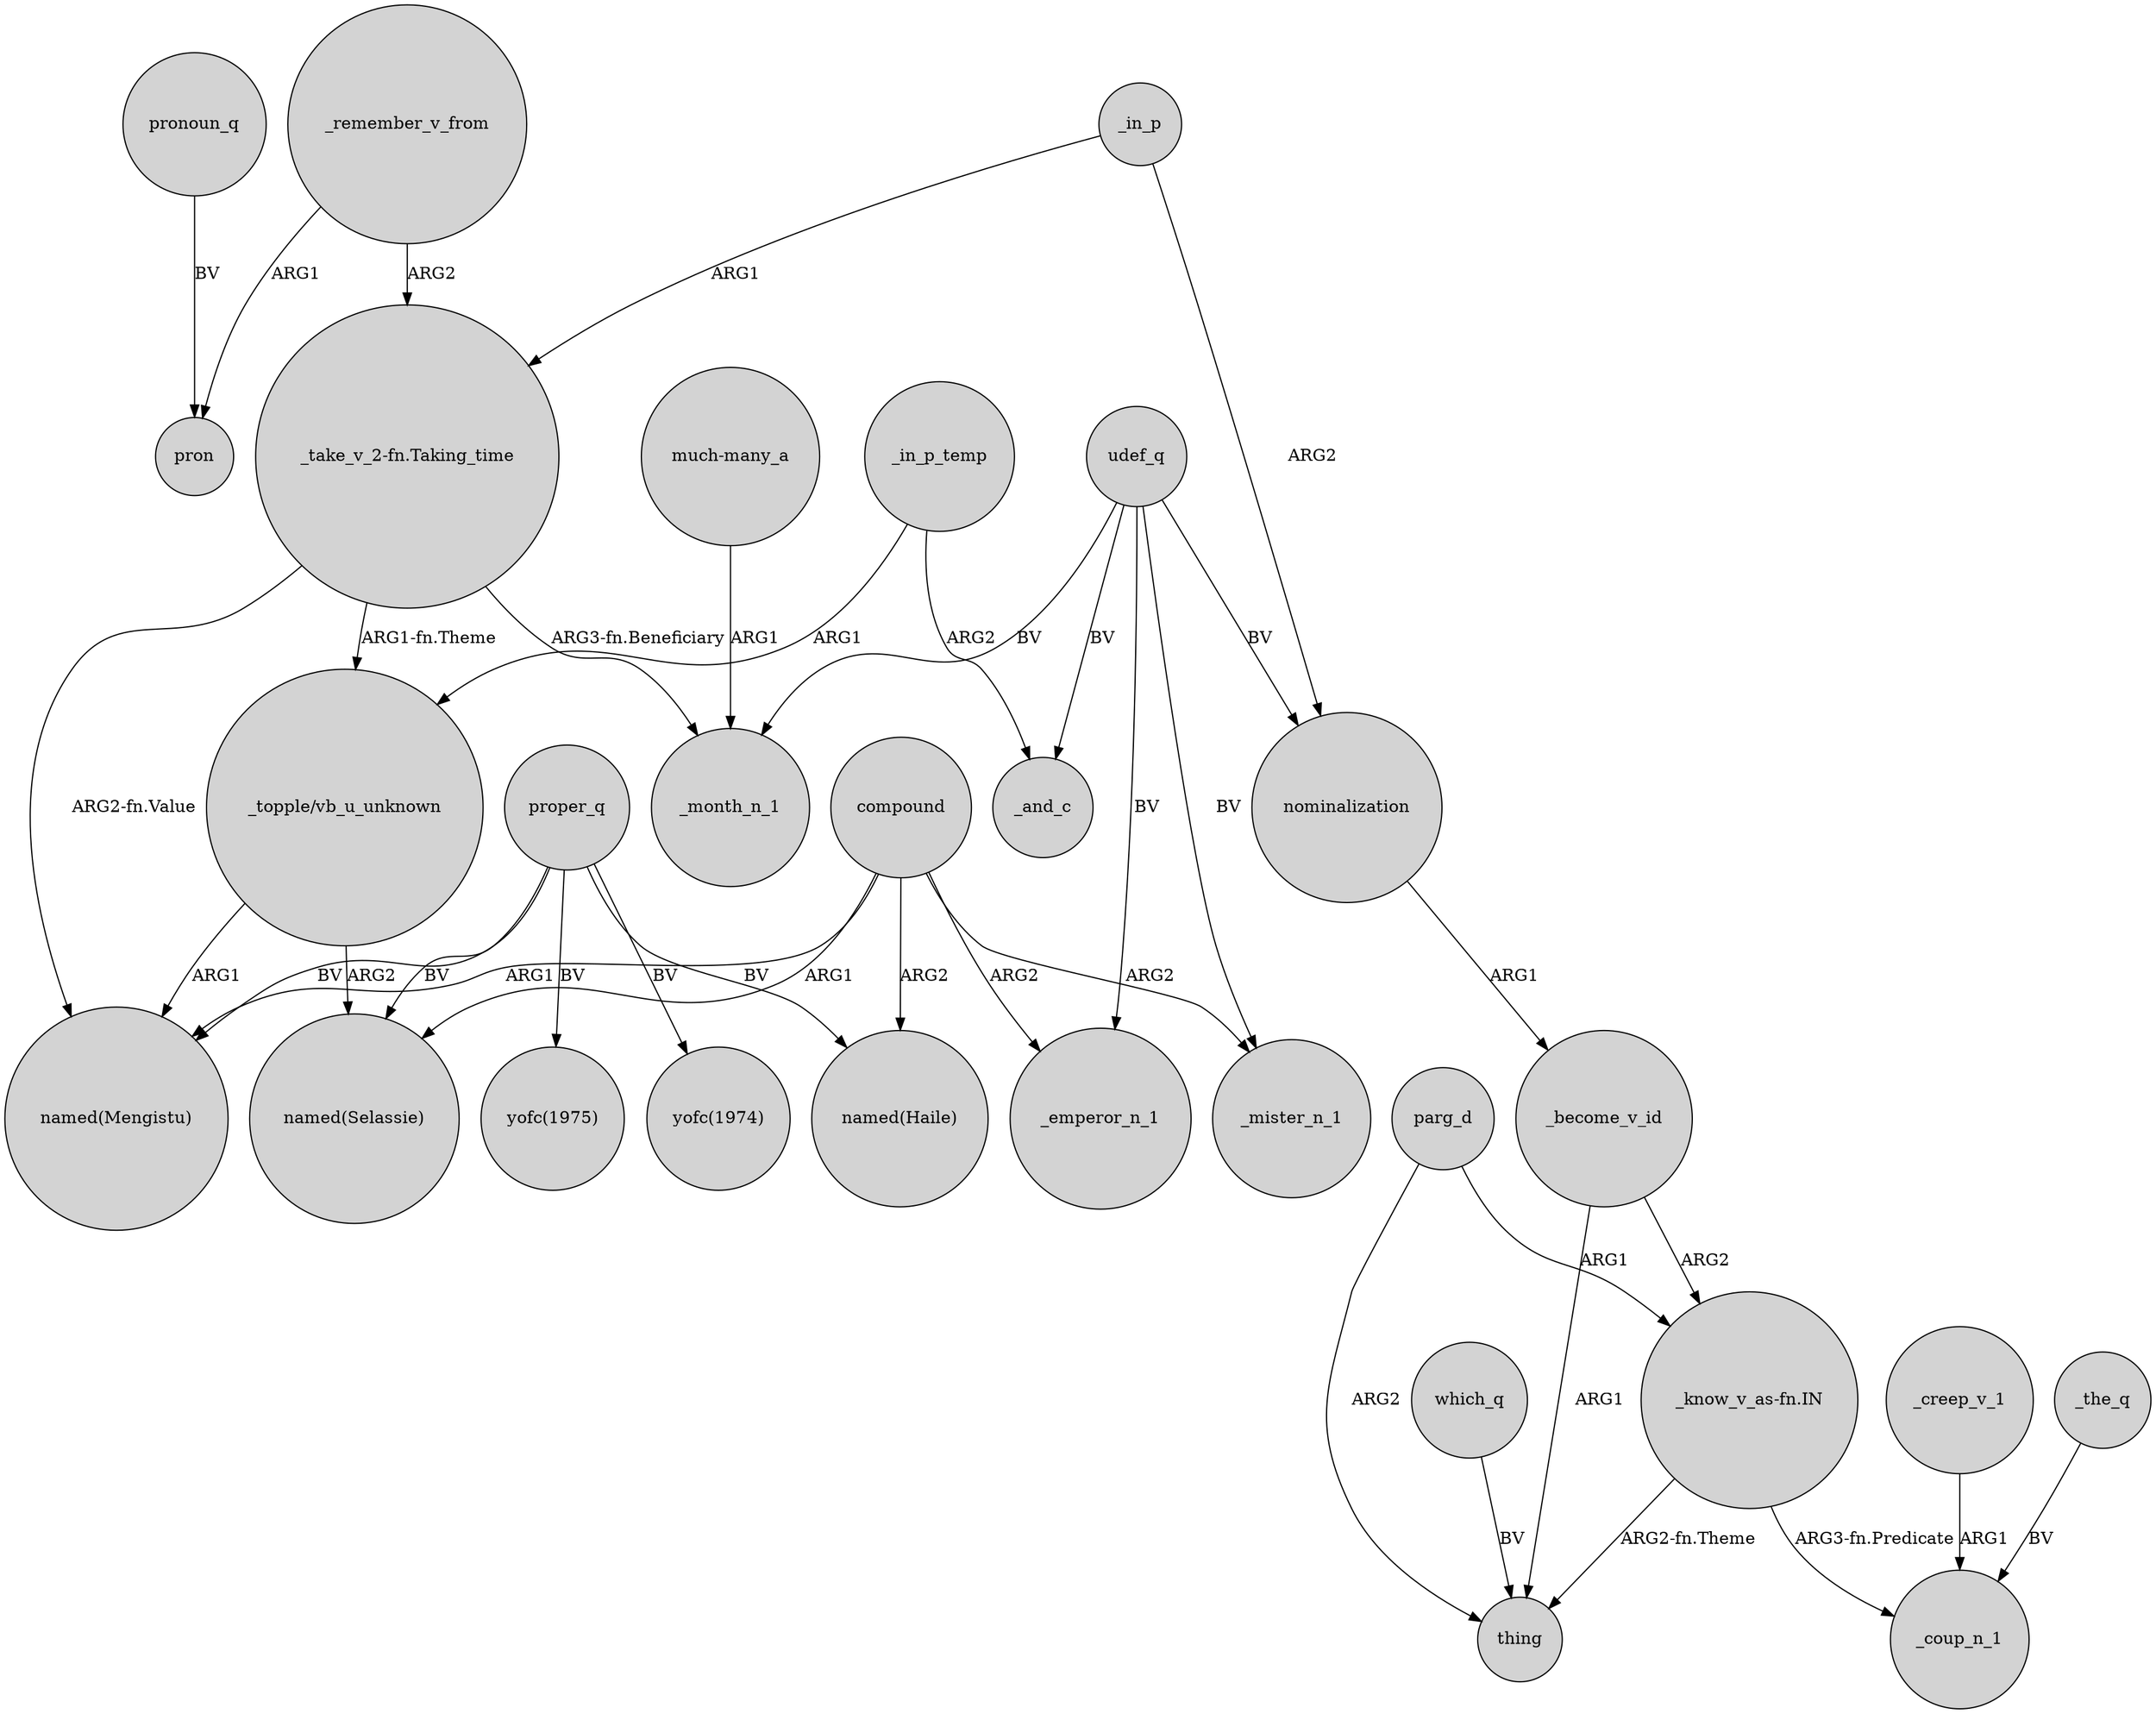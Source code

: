 digraph {
	node [shape=circle style=filled]
	_remember_v_from -> "_take_v_2-fn.Taking_time" [label=ARG2]
	"_know_v_as-fn.IN" -> thing [label="ARG2-fn.Theme"]
	_creep_v_1 -> _coup_n_1 [label=ARG1]
	parg_d -> thing [label=ARG2]
	_the_q -> _coup_n_1 [label=BV]
	proper_q -> "yofc(1975)" [label=BV]
	compound -> _mister_n_1 [label=ARG2]
	proper_q -> "named(Mengistu)" [label=BV]
	proper_q -> "named(Selassie)" [label=BV]
	udef_q -> _mister_n_1 [label=BV]
	compound -> _emperor_n_1 [label=ARG2]
	parg_d -> "_know_v_as-fn.IN" [label=ARG1]
	compound -> "named(Selassie)" [label=ARG1]
	"_topple/vb_u_unknown" -> "named(Mengistu)" [label=ARG1]
	"_topple/vb_u_unknown" -> "named(Selassie)" [label=ARG2]
	_in_p_temp -> "_topple/vb_u_unknown" [label=ARG1]
	udef_q -> _month_n_1 [label=BV]
	"much-many_a" -> _month_n_1 [label=ARG1]
	_in_p -> "_take_v_2-fn.Taking_time" [label=ARG1]
	proper_q -> "named(Haile)" [label=BV]
	pronoun_q -> pron [label=BV]
	compound -> "named(Haile)" [label=ARG2]
	udef_q -> _emperor_n_1 [label=BV]
	_become_v_id -> thing [label=ARG1]
	"_know_v_as-fn.IN" -> _coup_n_1 [label="ARG3-fn.Predicate"]
	udef_q -> nominalization [label=BV]
	"_take_v_2-fn.Taking_time" -> _month_n_1 [label="ARG3-fn.Beneficiary"]
	_in_p_temp -> _and_c [label=ARG2]
	nominalization -> _become_v_id [label=ARG1]
	_remember_v_from -> pron [label=ARG1]
	"_take_v_2-fn.Taking_time" -> "_topple/vb_u_unknown" [label="ARG1-fn.Theme"]
	proper_q -> "yofc(1974)" [label=BV]
	"_take_v_2-fn.Taking_time" -> "named(Mengistu)" [label="ARG2-fn.Value"]
	_in_p -> nominalization [label=ARG2]
	udef_q -> _and_c [label=BV]
	compound -> "named(Mengistu)" [label=ARG1]
	_become_v_id -> "_know_v_as-fn.IN" [label=ARG2]
	which_q -> thing [label=BV]
}
